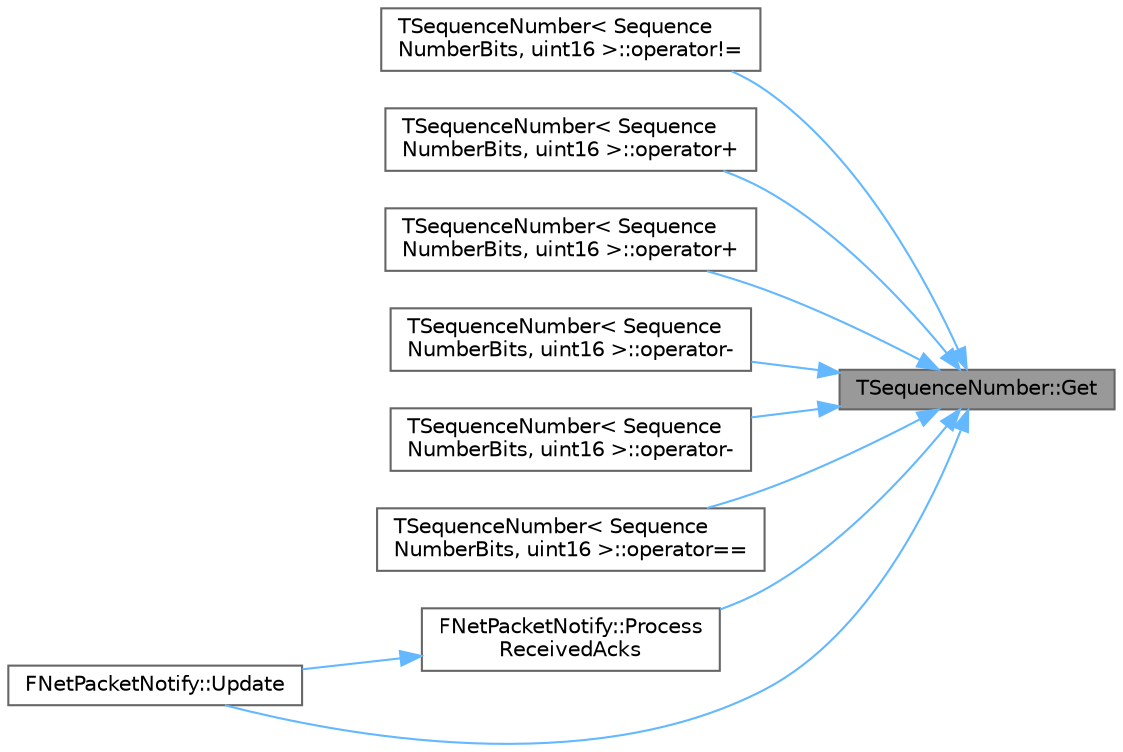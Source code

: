 digraph "TSequenceNumber::Get"
{
 // INTERACTIVE_SVG=YES
 // LATEX_PDF_SIZE
  bgcolor="transparent";
  edge [fontname=Helvetica,fontsize=10,labelfontname=Helvetica,labelfontsize=10];
  node [fontname=Helvetica,fontsize=10,shape=box,height=0.2,width=0.4];
  rankdir="RL";
  Node1 [id="Node000001",label="TSequenceNumber::Get",height=0.2,width=0.4,color="gray40", fillcolor="grey60", style="filled", fontcolor="black",tooltip="Get Current Value."];
  Node1 -> Node2 [id="edge1_Node000001_Node000002",dir="back",color="steelblue1",style="solid",tooltip=" "];
  Node2 [id="Node000002",label="TSequenceNumber\< Sequence\lNumberBits, uint16 \>::operator!=",height=0.2,width=0.4,color="grey40", fillcolor="white", style="filled",URL="$d3/d0e/classTSequenceNumber.html#a0471013db6c8966b56aa72bc04a53751",tooltip=" "];
  Node1 -> Node3 [id="edge2_Node000001_Node000003",dir="back",color="steelblue1",style="solid",tooltip=" "];
  Node3 [id="Node000003",label="TSequenceNumber\< Sequence\lNumberBits, uint16 \>::operator+",height=0.2,width=0.4,color="grey40", fillcolor="white", style="filled",URL="$d3/d0e/classTSequenceNumber.html#af883da8b14feb5321dfe7454700eead7",tooltip=" "];
  Node1 -> Node4 [id="edge3_Node000001_Node000004",dir="back",color="steelblue1",style="solid",tooltip=" "];
  Node4 [id="Node000004",label="TSequenceNumber\< Sequence\lNumberBits, uint16 \>::operator+",height=0.2,width=0.4,color="grey40", fillcolor="white", style="filled",URL="$d3/d0e/classTSequenceNumber.html#aaa3ba41c595d91cb3b90c1caec5c2862",tooltip=" "];
  Node1 -> Node5 [id="edge4_Node000001_Node000005",dir="back",color="steelblue1",style="solid",tooltip=" "];
  Node5 [id="Node000005",label="TSequenceNumber\< Sequence\lNumberBits, uint16 \>::operator-",height=0.2,width=0.4,color="grey40", fillcolor="white", style="filled",URL="$d3/d0e/classTSequenceNumber.html#a9e64a65a626e7969cbbaa579cfe00956",tooltip=" "];
  Node1 -> Node6 [id="edge5_Node000001_Node000006",dir="back",color="steelblue1",style="solid",tooltip=" "];
  Node6 [id="Node000006",label="TSequenceNumber\< Sequence\lNumberBits, uint16 \>::operator-",height=0.2,width=0.4,color="grey40", fillcolor="white", style="filled",URL="$d3/d0e/classTSequenceNumber.html#a139e3c6231adc0d09a967b7b28e6f0f3",tooltip=" "];
  Node1 -> Node7 [id="edge6_Node000001_Node000007",dir="back",color="steelblue1",style="solid",tooltip=" "];
  Node7 [id="Node000007",label="TSequenceNumber\< Sequence\lNumberBits, uint16 \>::operator==",height=0.2,width=0.4,color="grey40", fillcolor="white", style="filled",URL="$d3/d0e/classTSequenceNumber.html#a915242cabb678840bbb9d53e732a257e",tooltip=" "];
  Node1 -> Node8 [id="edge7_Node000001_Node000008",dir="back",color="steelblue1",style="solid",tooltip=" "];
  Node8 [id="Node000008",label="FNetPacketNotify::Process\lReceivedAcks",height=0.2,width=0.4,color="grey40", fillcolor="white", style="filled",URL="$de/d7a/classFNetPacketNotify.html#a6d2fde9a15e1e9baed7a7ac1d848f10f",tooltip=" "];
  Node8 -> Node9 [id="edge8_Node000008_Node000009",dir="back",color="steelblue1",style="solid",tooltip=" "];
  Node9 [id="Node000009",label="FNetPacketNotify::Update",height=0.2,width=0.4,color="grey40", fillcolor="white", style="filled",URL="$de/d7a/classFNetPacketNotify.html#a6bb053f1c896b901b41b9f7704703ab4",tooltip="Update state of PacketNotification based on received header and invoke packet notifications for recei..."];
  Node1 -> Node9 [id="edge9_Node000001_Node000009",dir="back",color="steelblue1",style="solid",tooltip=" "];
}
